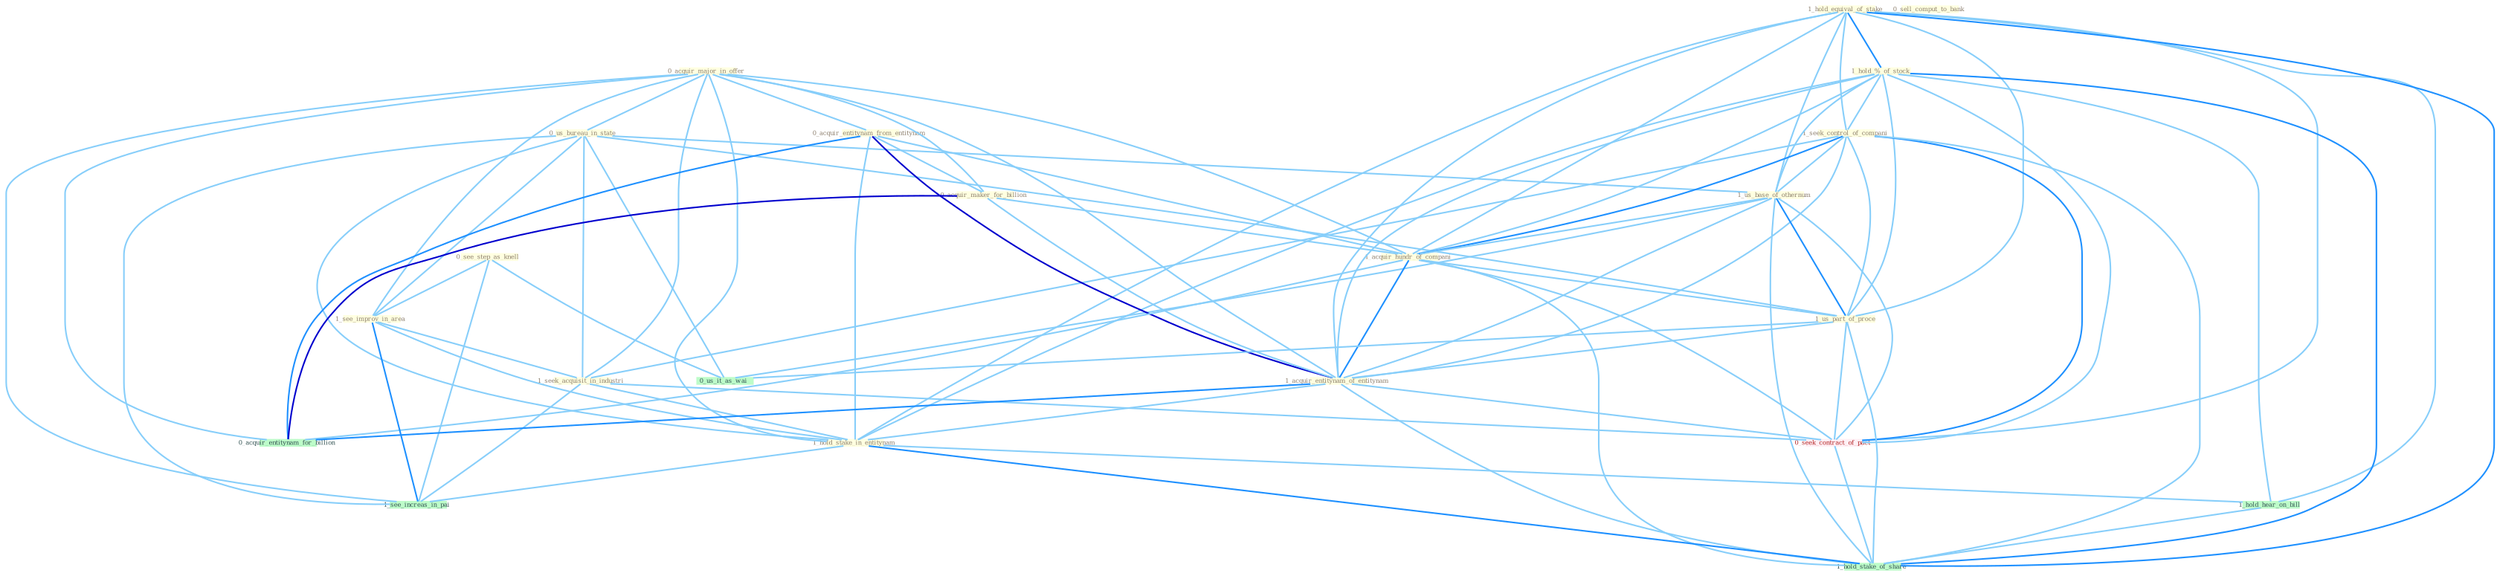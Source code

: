 Graph G{ 
    node
    [shape=polygon,style=filled,width=.5,height=.06,color="#BDFCC9",fixedsize=true,fontsize=4,
    fontcolor="#2f4f4f"];
    {node
    [color="#ffffe0", fontcolor="#8b7d6b"] "0_see_step_as_knell " "0_acquir_major_in_offer " "0_sell_comput_to_bank " "1_hold_equival_of_stake " "0_us_bureau_in_state " "1_hold_%_of_stock " "1_seek_control_of_compani " "1_us_base_of_othernum " "0_acquir_entitynam_from_entitynam " "0_acquir_maker_for_billion " "1_acquir_hundr_of_compani " "1_see_improv_in_area " "1_us_part_of_proce " "1_seek_acquisit_in_industri " "1_acquir_entitynam_of_entitynam " "1_hold_stake_in_entitynam "}
{node [color="#fff0f5", fontcolor="#b22222"] "0_seek_contract_of_pact "}
edge [color="#B0E2FF"];

	"0_see_step_as_knell " -- "1_see_improv_in_area " [w="1", color="#87cefa" ];
	"0_see_step_as_knell " -- "0_us_it_as_wai " [w="1", color="#87cefa" ];
	"0_see_step_as_knell " -- "1_see_increas_in_pai " [w="1", color="#87cefa" ];
	"0_acquir_major_in_offer " -- "0_us_bureau_in_state " [w="1", color="#87cefa" ];
	"0_acquir_major_in_offer " -- "0_acquir_entitynam_from_entitynam " [w="1", color="#87cefa" ];
	"0_acquir_major_in_offer " -- "0_acquir_maker_for_billion " [w="1", color="#87cefa" ];
	"0_acquir_major_in_offer " -- "1_acquir_hundr_of_compani " [w="1", color="#87cefa" ];
	"0_acquir_major_in_offer " -- "1_see_improv_in_area " [w="1", color="#87cefa" ];
	"0_acquir_major_in_offer " -- "1_seek_acquisit_in_industri " [w="1", color="#87cefa" ];
	"0_acquir_major_in_offer " -- "1_acquir_entitynam_of_entitynam " [w="1", color="#87cefa" ];
	"0_acquir_major_in_offer " -- "1_hold_stake_in_entitynam " [w="1", color="#87cefa" ];
	"0_acquir_major_in_offer " -- "0_acquir_entitynam_for_billion " [w="1", color="#87cefa" ];
	"0_acquir_major_in_offer " -- "1_see_increas_in_pai " [w="1", color="#87cefa" ];
	"1_hold_equival_of_stake " -- "1_hold_%_of_stock " [w="2", color="#1e90ff" , len=0.8];
	"1_hold_equival_of_stake " -- "1_seek_control_of_compani " [w="1", color="#87cefa" ];
	"1_hold_equival_of_stake " -- "1_us_base_of_othernum " [w="1", color="#87cefa" ];
	"1_hold_equival_of_stake " -- "1_acquir_hundr_of_compani " [w="1", color="#87cefa" ];
	"1_hold_equival_of_stake " -- "1_us_part_of_proce " [w="1", color="#87cefa" ];
	"1_hold_equival_of_stake " -- "1_acquir_entitynam_of_entitynam " [w="1", color="#87cefa" ];
	"1_hold_equival_of_stake " -- "1_hold_stake_in_entitynam " [w="1", color="#87cefa" ];
	"1_hold_equival_of_stake " -- "0_seek_contract_of_pact " [w="1", color="#87cefa" ];
	"1_hold_equival_of_stake " -- "1_hold_hear_on_bill " [w="1", color="#87cefa" ];
	"1_hold_equival_of_stake " -- "1_hold_stake_of_share " [w="2", color="#1e90ff" , len=0.8];
	"0_us_bureau_in_state " -- "1_us_base_of_othernum " [w="1", color="#87cefa" ];
	"0_us_bureau_in_state " -- "1_see_improv_in_area " [w="1", color="#87cefa" ];
	"0_us_bureau_in_state " -- "1_us_part_of_proce " [w="1", color="#87cefa" ];
	"0_us_bureau_in_state " -- "1_seek_acquisit_in_industri " [w="1", color="#87cefa" ];
	"0_us_bureau_in_state " -- "1_hold_stake_in_entitynam " [w="1", color="#87cefa" ];
	"0_us_bureau_in_state " -- "0_us_it_as_wai " [w="1", color="#87cefa" ];
	"0_us_bureau_in_state " -- "1_see_increas_in_pai " [w="1", color="#87cefa" ];
	"1_hold_%_of_stock " -- "1_seek_control_of_compani " [w="1", color="#87cefa" ];
	"1_hold_%_of_stock " -- "1_us_base_of_othernum " [w="1", color="#87cefa" ];
	"1_hold_%_of_stock " -- "1_acquir_hundr_of_compani " [w="1", color="#87cefa" ];
	"1_hold_%_of_stock " -- "1_us_part_of_proce " [w="1", color="#87cefa" ];
	"1_hold_%_of_stock " -- "1_acquir_entitynam_of_entitynam " [w="1", color="#87cefa" ];
	"1_hold_%_of_stock " -- "1_hold_stake_in_entitynam " [w="1", color="#87cefa" ];
	"1_hold_%_of_stock " -- "0_seek_contract_of_pact " [w="1", color="#87cefa" ];
	"1_hold_%_of_stock " -- "1_hold_hear_on_bill " [w="1", color="#87cefa" ];
	"1_hold_%_of_stock " -- "1_hold_stake_of_share " [w="2", color="#1e90ff" , len=0.8];
	"1_seek_control_of_compani " -- "1_us_base_of_othernum " [w="1", color="#87cefa" ];
	"1_seek_control_of_compani " -- "1_acquir_hundr_of_compani " [w="2", color="#1e90ff" , len=0.8];
	"1_seek_control_of_compani " -- "1_us_part_of_proce " [w="1", color="#87cefa" ];
	"1_seek_control_of_compani " -- "1_seek_acquisit_in_industri " [w="1", color="#87cefa" ];
	"1_seek_control_of_compani " -- "1_acquir_entitynam_of_entitynam " [w="1", color="#87cefa" ];
	"1_seek_control_of_compani " -- "0_seek_contract_of_pact " [w="2", color="#1e90ff" , len=0.8];
	"1_seek_control_of_compani " -- "1_hold_stake_of_share " [w="1", color="#87cefa" ];
	"1_us_base_of_othernum " -- "1_acquir_hundr_of_compani " [w="1", color="#87cefa" ];
	"1_us_base_of_othernum " -- "1_us_part_of_proce " [w="2", color="#1e90ff" , len=0.8];
	"1_us_base_of_othernum " -- "1_acquir_entitynam_of_entitynam " [w="1", color="#87cefa" ];
	"1_us_base_of_othernum " -- "0_seek_contract_of_pact " [w="1", color="#87cefa" ];
	"1_us_base_of_othernum " -- "0_us_it_as_wai " [w="1", color="#87cefa" ];
	"1_us_base_of_othernum " -- "1_hold_stake_of_share " [w="1", color="#87cefa" ];
	"0_acquir_entitynam_from_entitynam " -- "0_acquir_maker_for_billion " [w="1", color="#87cefa" ];
	"0_acquir_entitynam_from_entitynam " -- "1_acquir_hundr_of_compani " [w="1", color="#87cefa" ];
	"0_acquir_entitynam_from_entitynam " -- "1_acquir_entitynam_of_entitynam " [w="3", color="#0000cd" , len=0.6];
	"0_acquir_entitynam_from_entitynam " -- "1_hold_stake_in_entitynam " [w="1", color="#87cefa" ];
	"0_acquir_entitynam_from_entitynam " -- "0_acquir_entitynam_for_billion " [w="2", color="#1e90ff" , len=0.8];
	"0_acquir_maker_for_billion " -- "1_acquir_hundr_of_compani " [w="1", color="#87cefa" ];
	"0_acquir_maker_for_billion " -- "1_acquir_entitynam_of_entitynam " [w="1", color="#87cefa" ];
	"0_acquir_maker_for_billion " -- "0_acquir_entitynam_for_billion " [w="3", color="#0000cd" , len=0.6];
	"1_acquir_hundr_of_compani " -- "1_us_part_of_proce " [w="1", color="#87cefa" ];
	"1_acquir_hundr_of_compani " -- "1_acquir_entitynam_of_entitynam " [w="2", color="#1e90ff" , len=0.8];
	"1_acquir_hundr_of_compani " -- "0_seek_contract_of_pact " [w="1", color="#87cefa" ];
	"1_acquir_hundr_of_compani " -- "0_acquir_entitynam_for_billion " [w="1", color="#87cefa" ];
	"1_acquir_hundr_of_compani " -- "1_hold_stake_of_share " [w="1", color="#87cefa" ];
	"1_see_improv_in_area " -- "1_seek_acquisit_in_industri " [w="1", color="#87cefa" ];
	"1_see_improv_in_area " -- "1_hold_stake_in_entitynam " [w="1", color="#87cefa" ];
	"1_see_improv_in_area " -- "1_see_increas_in_pai " [w="2", color="#1e90ff" , len=0.8];
	"1_us_part_of_proce " -- "1_acquir_entitynam_of_entitynam " [w="1", color="#87cefa" ];
	"1_us_part_of_proce " -- "0_seek_contract_of_pact " [w="1", color="#87cefa" ];
	"1_us_part_of_proce " -- "0_us_it_as_wai " [w="1", color="#87cefa" ];
	"1_us_part_of_proce " -- "1_hold_stake_of_share " [w="1", color="#87cefa" ];
	"1_seek_acquisit_in_industri " -- "1_hold_stake_in_entitynam " [w="1", color="#87cefa" ];
	"1_seek_acquisit_in_industri " -- "0_seek_contract_of_pact " [w="1", color="#87cefa" ];
	"1_seek_acquisit_in_industri " -- "1_see_increas_in_pai " [w="1", color="#87cefa" ];
	"1_acquir_entitynam_of_entitynam " -- "1_hold_stake_in_entitynam " [w="1", color="#87cefa" ];
	"1_acquir_entitynam_of_entitynam " -- "0_seek_contract_of_pact " [w="1", color="#87cefa" ];
	"1_acquir_entitynam_of_entitynam " -- "0_acquir_entitynam_for_billion " [w="2", color="#1e90ff" , len=0.8];
	"1_acquir_entitynam_of_entitynam " -- "1_hold_stake_of_share " [w="1", color="#87cefa" ];
	"1_hold_stake_in_entitynam " -- "1_see_increas_in_pai " [w="1", color="#87cefa" ];
	"1_hold_stake_in_entitynam " -- "1_hold_hear_on_bill " [w="1", color="#87cefa" ];
	"1_hold_stake_in_entitynam " -- "1_hold_stake_of_share " [w="2", color="#1e90ff" , len=0.8];
	"0_seek_contract_of_pact " -- "1_hold_stake_of_share " [w="1", color="#87cefa" ];
	"1_hold_hear_on_bill " -- "1_hold_stake_of_share " [w="1", color="#87cefa" ];
}